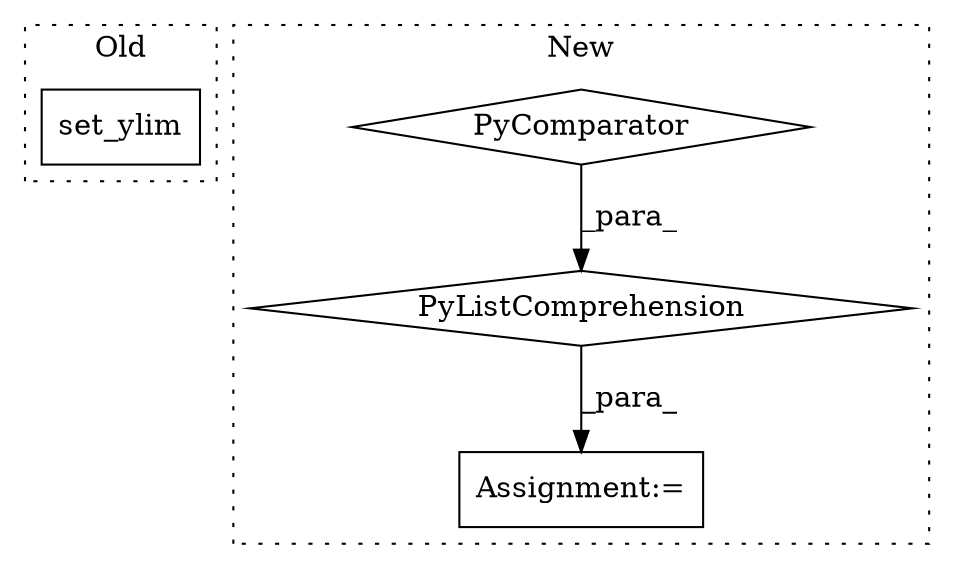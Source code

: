 digraph G {
subgraph cluster0 {
1 [label="set_ylim" a="32" s="18483,18502" l="9,1" shape="box"];
label = "Old";
style="dotted";
}
subgraph cluster1 {
2 [label="PyListComprehension" a="109" s="18519" l="101" shape="diamond"];
3 [label="Assignment:=" a="7" s="18767" l="1" shape="box"];
4 [label="PyComparator" a="113" s="18589" l="23" shape="diamond"];
label = "New";
style="dotted";
}
2 -> 3 [label="_para_"];
4 -> 2 [label="_para_"];
}